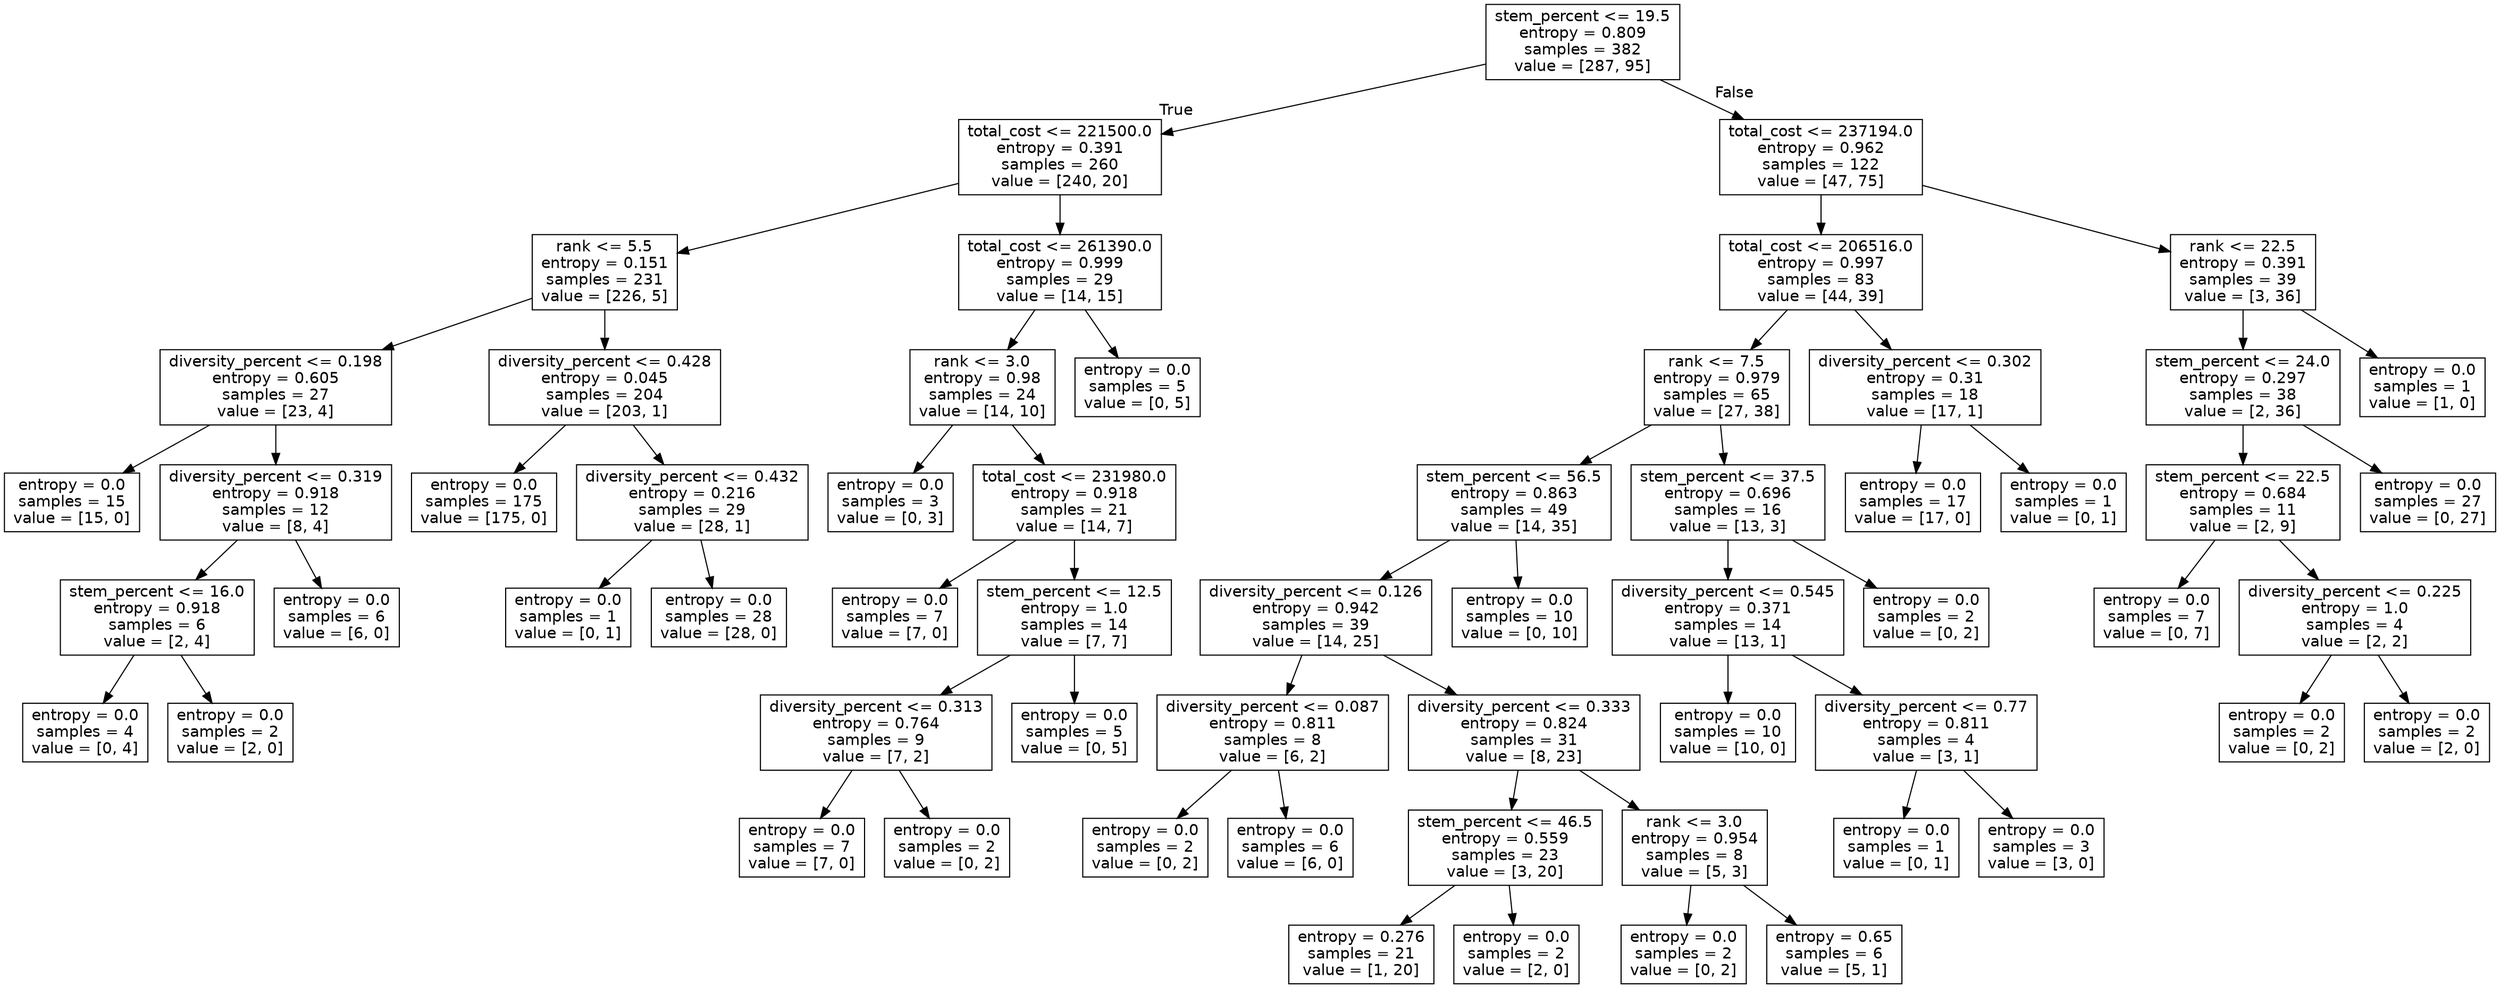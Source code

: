 digraph Tree {
node [shape=box, fontname="helvetica"] ;
edge [fontname="helvetica"] ;
0 [label="stem_percent <= 19.5\nentropy = 0.809\nsamples = 382\nvalue = [287, 95]"] ;
1 [label="total_cost <= 221500.0\nentropy = 0.391\nsamples = 260\nvalue = [240, 20]"] ;
0 -> 1 [labeldistance=2.5, labelangle=45, headlabel="True"] ;
2 [label="rank <= 5.5\nentropy = 0.151\nsamples = 231\nvalue = [226, 5]"] ;
1 -> 2 ;
3 [label="diversity_percent <= 0.198\nentropy = 0.605\nsamples = 27\nvalue = [23, 4]"] ;
2 -> 3 ;
4 [label="entropy = 0.0\nsamples = 15\nvalue = [15, 0]"] ;
3 -> 4 ;
5 [label="diversity_percent <= 0.319\nentropy = 0.918\nsamples = 12\nvalue = [8, 4]"] ;
3 -> 5 ;
6 [label="stem_percent <= 16.0\nentropy = 0.918\nsamples = 6\nvalue = [2, 4]"] ;
5 -> 6 ;
7 [label="entropy = 0.0\nsamples = 4\nvalue = [0, 4]"] ;
6 -> 7 ;
8 [label="entropy = 0.0\nsamples = 2\nvalue = [2, 0]"] ;
6 -> 8 ;
9 [label="entropy = 0.0\nsamples = 6\nvalue = [6, 0]"] ;
5 -> 9 ;
10 [label="diversity_percent <= 0.428\nentropy = 0.045\nsamples = 204\nvalue = [203, 1]"] ;
2 -> 10 ;
11 [label="entropy = 0.0\nsamples = 175\nvalue = [175, 0]"] ;
10 -> 11 ;
12 [label="diversity_percent <= 0.432\nentropy = 0.216\nsamples = 29\nvalue = [28, 1]"] ;
10 -> 12 ;
13 [label="entropy = 0.0\nsamples = 1\nvalue = [0, 1]"] ;
12 -> 13 ;
14 [label="entropy = 0.0\nsamples = 28\nvalue = [28, 0]"] ;
12 -> 14 ;
15 [label="total_cost <= 261390.0\nentropy = 0.999\nsamples = 29\nvalue = [14, 15]"] ;
1 -> 15 ;
16 [label="rank <= 3.0\nentropy = 0.98\nsamples = 24\nvalue = [14, 10]"] ;
15 -> 16 ;
17 [label="entropy = 0.0\nsamples = 3\nvalue = [0, 3]"] ;
16 -> 17 ;
18 [label="total_cost <= 231980.0\nentropy = 0.918\nsamples = 21\nvalue = [14, 7]"] ;
16 -> 18 ;
19 [label="entropy = 0.0\nsamples = 7\nvalue = [7, 0]"] ;
18 -> 19 ;
20 [label="stem_percent <= 12.5\nentropy = 1.0\nsamples = 14\nvalue = [7, 7]"] ;
18 -> 20 ;
21 [label="diversity_percent <= 0.313\nentropy = 0.764\nsamples = 9\nvalue = [7, 2]"] ;
20 -> 21 ;
22 [label="entropy = 0.0\nsamples = 7\nvalue = [7, 0]"] ;
21 -> 22 ;
23 [label="entropy = 0.0\nsamples = 2\nvalue = [0, 2]"] ;
21 -> 23 ;
24 [label="entropy = 0.0\nsamples = 5\nvalue = [0, 5]"] ;
20 -> 24 ;
25 [label="entropy = 0.0\nsamples = 5\nvalue = [0, 5]"] ;
15 -> 25 ;
26 [label="total_cost <= 237194.0\nentropy = 0.962\nsamples = 122\nvalue = [47, 75]"] ;
0 -> 26 [labeldistance=2.5, labelangle=-45, headlabel="False"] ;
27 [label="total_cost <= 206516.0\nentropy = 0.997\nsamples = 83\nvalue = [44, 39]"] ;
26 -> 27 ;
28 [label="rank <= 7.5\nentropy = 0.979\nsamples = 65\nvalue = [27, 38]"] ;
27 -> 28 ;
29 [label="stem_percent <= 56.5\nentropy = 0.863\nsamples = 49\nvalue = [14, 35]"] ;
28 -> 29 ;
30 [label="diversity_percent <= 0.126\nentropy = 0.942\nsamples = 39\nvalue = [14, 25]"] ;
29 -> 30 ;
31 [label="diversity_percent <= 0.087\nentropy = 0.811\nsamples = 8\nvalue = [6, 2]"] ;
30 -> 31 ;
32 [label="entropy = 0.0\nsamples = 2\nvalue = [0, 2]"] ;
31 -> 32 ;
33 [label="entropy = 0.0\nsamples = 6\nvalue = [6, 0]"] ;
31 -> 33 ;
34 [label="diversity_percent <= 0.333\nentropy = 0.824\nsamples = 31\nvalue = [8, 23]"] ;
30 -> 34 ;
35 [label="stem_percent <= 46.5\nentropy = 0.559\nsamples = 23\nvalue = [3, 20]"] ;
34 -> 35 ;
36 [label="entropy = 0.276\nsamples = 21\nvalue = [1, 20]"] ;
35 -> 36 ;
37 [label="entropy = 0.0\nsamples = 2\nvalue = [2, 0]"] ;
35 -> 37 ;
38 [label="rank <= 3.0\nentropy = 0.954\nsamples = 8\nvalue = [5, 3]"] ;
34 -> 38 ;
39 [label="entropy = 0.0\nsamples = 2\nvalue = [0, 2]"] ;
38 -> 39 ;
40 [label="entropy = 0.65\nsamples = 6\nvalue = [5, 1]"] ;
38 -> 40 ;
41 [label="entropy = 0.0\nsamples = 10\nvalue = [0, 10]"] ;
29 -> 41 ;
42 [label="stem_percent <= 37.5\nentropy = 0.696\nsamples = 16\nvalue = [13, 3]"] ;
28 -> 42 ;
43 [label="diversity_percent <= 0.545\nentropy = 0.371\nsamples = 14\nvalue = [13, 1]"] ;
42 -> 43 ;
44 [label="entropy = 0.0\nsamples = 10\nvalue = [10, 0]"] ;
43 -> 44 ;
45 [label="diversity_percent <= 0.77\nentropy = 0.811\nsamples = 4\nvalue = [3, 1]"] ;
43 -> 45 ;
46 [label="entropy = 0.0\nsamples = 1\nvalue = [0, 1]"] ;
45 -> 46 ;
47 [label="entropy = 0.0\nsamples = 3\nvalue = [3, 0]"] ;
45 -> 47 ;
48 [label="entropy = 0.0\nsamples = 2\nvalue = [0, 2]"] ;
42 -> 48 ;
49 [label="diversity_percent <= 0.302\nentropy = 0.31\nsamples = 18\nvalue = [17, 1]"] ;
27 -> 49 ;
50 [label="entropy = 0.0\nsamples = 17\nvalue = [17, 0]"] ;
49 -> 50 ;
51 [label="entropy = 0.0\nsamples = 1\nvalue = [0, 1]"] ;
49 -> 51 ;
52 [label="rank <= 22.5\nentropy = 0.391\nsamples = 39\nvalue = [3, 36]"] ;
26 -> 52 ;
53 [label="stem_percent <= 24.0\nentropy = 0.297\nsamples = 38\nvalue = [2, 36]"] ;
52 -> 53 ;
54 [label="stem_percent <= 22.5\nentropy = 0.684\nsamples = 11\nvalue = [2, 9]"] ;
53 -> 54 ;
55 [label="entropy = 0.0\nsamples = 7\nvalue = [0, 7]"] ;
54 -> 55 ;
56 [label="diversity_percent <= 0.225\nentropy = 1.0\nsamples = 4\nvalue = [2, 2]"] ;
54 -> 56 ;
57 [label="entropy = 0.0\nsamples = 2\nvalue = [0, 2]"] ;
56 -> 57 ;
58 [label="entropy = 0.0\nsamples = 2\nvalue = [2, 0]"] ;
56 -> 58 ;
59 [label="entropy = 0.0\nsamples = 27\nvalue = [0, 27]"] ;
53 -> 59 ;
60 [label="entropy = 0.0\nsamples = 1\nvalue = [1, 0]"] ;
52 -> 60 ;
}
